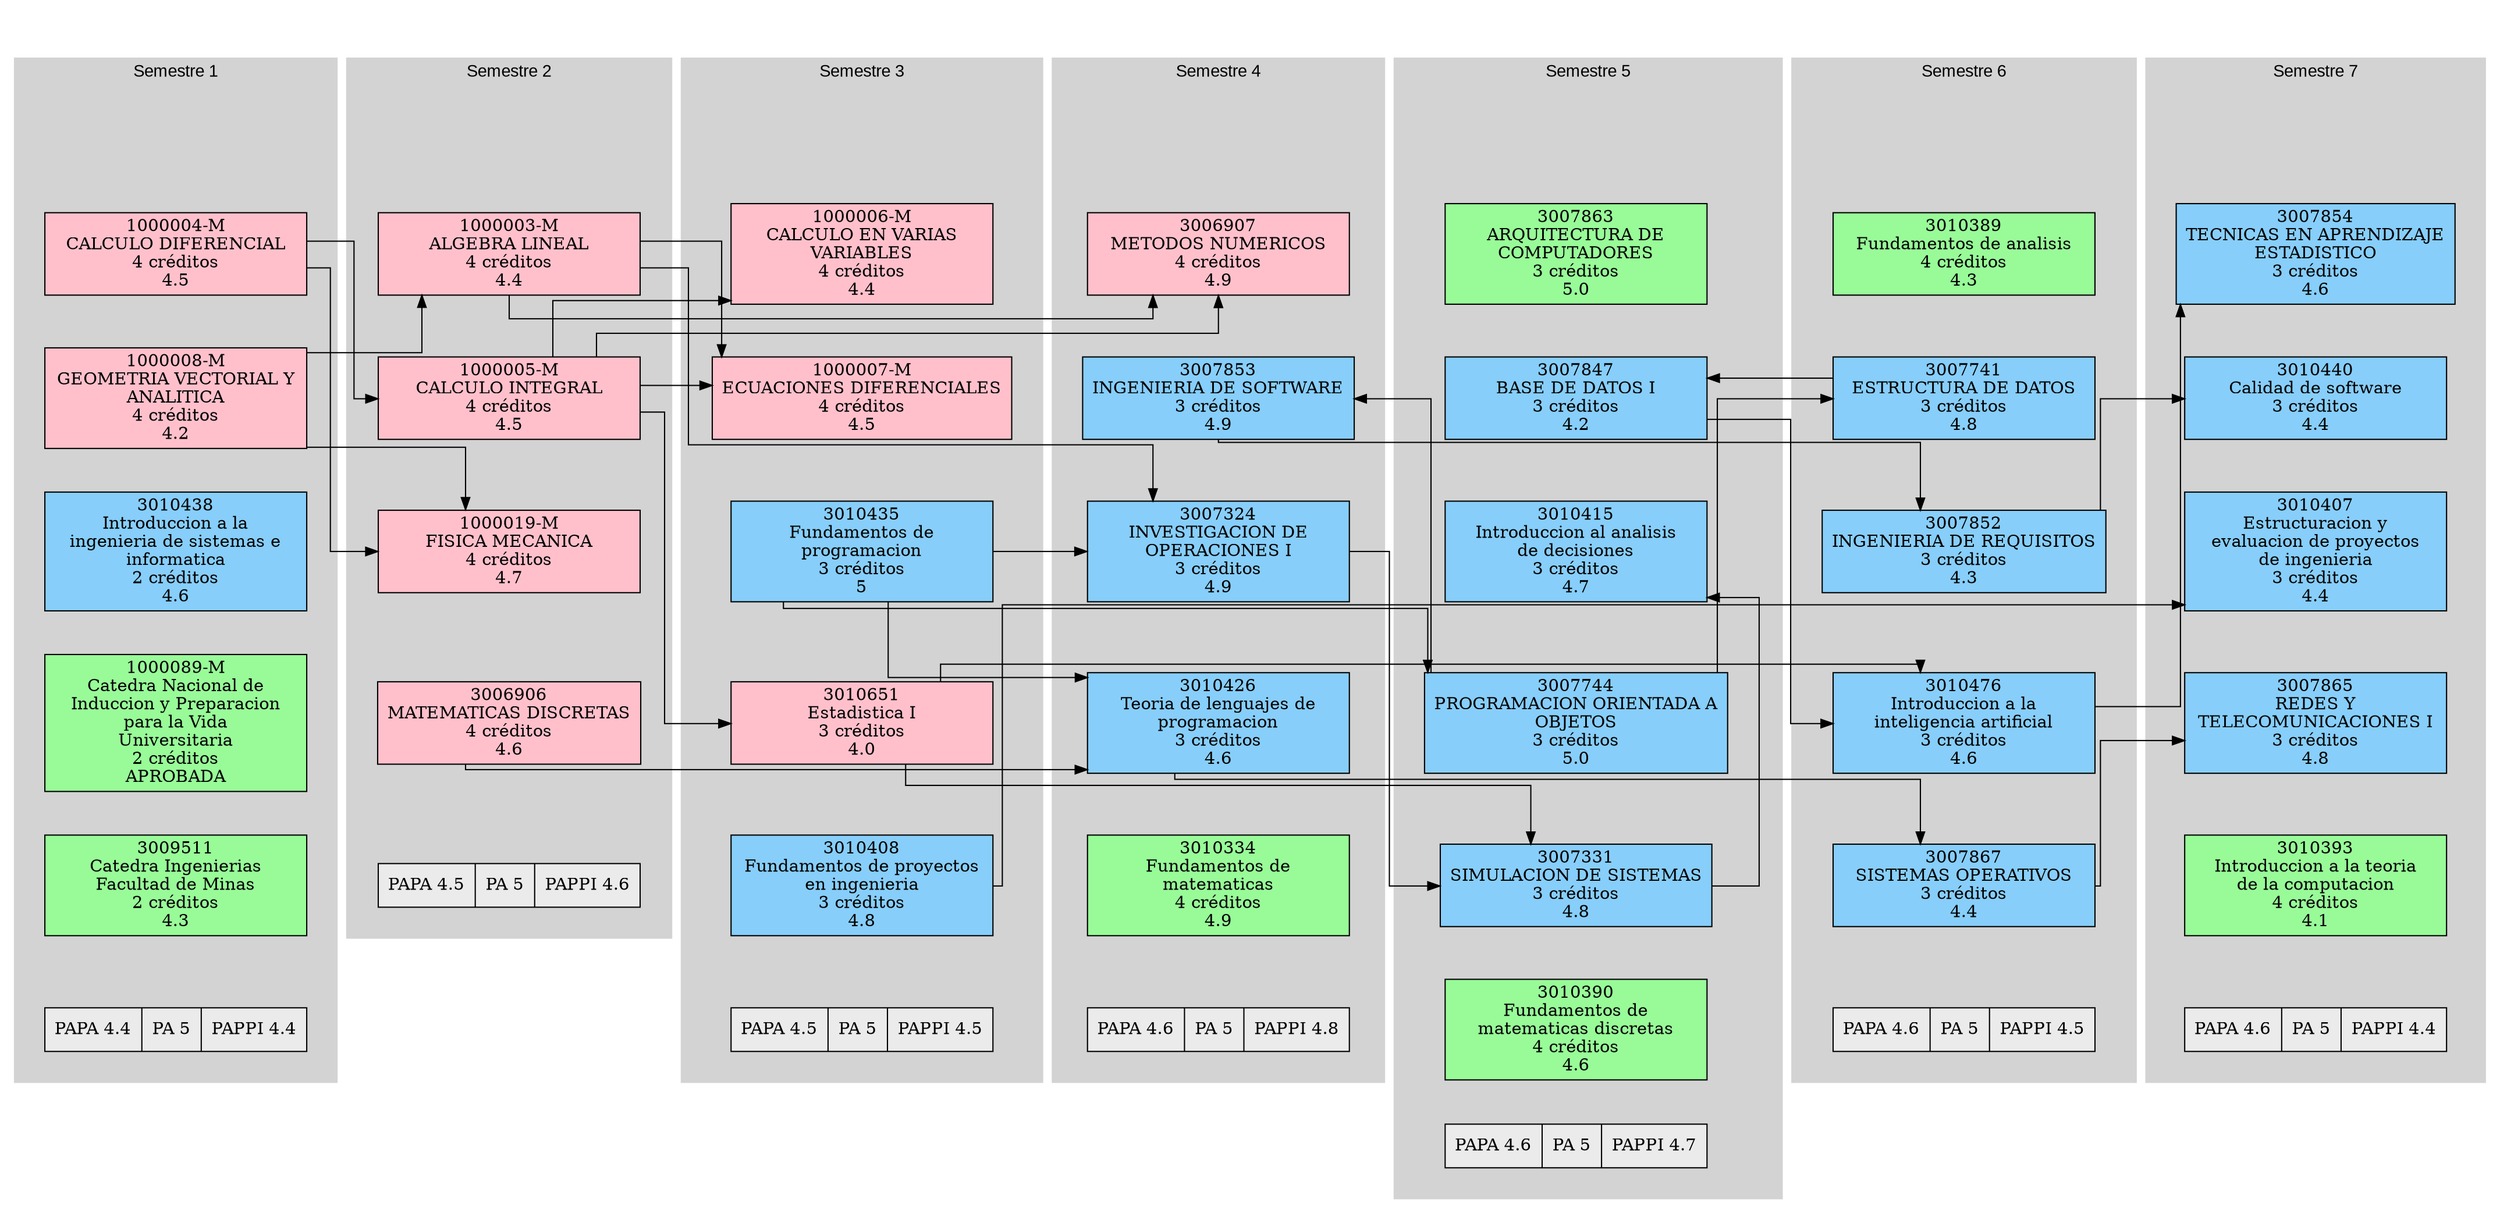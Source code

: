 // Historia academica
digraph {
	graph [compound=true splines=ortho]
	subgraph cluster_1 {
		graph [margin=25]
		node [shape=box style=filled width=3]
		color=lightgrey fontname=Arial style=filled
		label="Semestre 1"
		sem_1 [label=sem_1 style=invis]
		"1000004-M" [label="1000004-M
CALCULO DIFERENCIAL
4 créditos
4.5" color="#000000" fillcolor="#FFC0CB" group=sem1]
		sem_1 -> "1000004-M" [style=invis]
		"1000008-M" [label="1000008-M
GEOMETRIA VECTORIAL Y
ANALITICA
4 créditos
4.2" color="#000000" fillcolor="#FFC0CB" group=sem1]
		"1000004-M" -> "1000008-M" [style=invis]
		3010438 [label="3010438
Introduccion a la
ingenieria de sistemas e
informatica
2 créditos
4.6" color="#000000" fillcolor="#87CEFA" group=sem1]
		"1000008-M" -> 3010438 [style=invis]
		"1000089-M" [label="1000089-M
Catedra Nacional de
Induccion y Preparacion
para la Vida
Universitaria
2 créditos
APROBADA" color="#000000" fillcolor="#98FB98" group=sem1]
		3010438 -> "1000089-M" [style=invis]
		3009511 [label="3009511
Catedra Ingenierias
Facultad de Minas
2 créditos
4.3" color="#000000" fillcolor="#98FB98" group=sem1]
		"1000089-M" -> 3009511 [style=invis]
		"Promedio 1" [label="PAPA 4.4|PA 5|PAPPI 4.4" fillcolor="#EBEBEB" shape=record]
		3009511 -> "Promedio 1" [style=invis]
	}
	subgraph cluster_2 {
		graph [margin=25]
		node [shape=box style=filled width=3]
		color=lightgrey fontname=Arial style=filled
		label="Semestre 2"
		sem_2 [label=sem_2 style=invis]
		"1000003-M" [label="1000003-M
ALGEBRA LINEAL
4 créditos
4.4" color="#000000" fillcolor="#FFC0CB" group=sem2]
		sem_2 -> "1000003-M" [style=invis]
		"1000005-M" [label="1000005-M
CALCULO INTEGRAL
4 créditos
4.5" color="#000000" fillcolor="#FFC0CB" group=sem2]
		"1000003-M" -> "1000005-M" [style=invis]
		"1000019-M" [label="1000019-M
FISICA MECANICA
4 créditos
4.7" color="#000000" fillcolor="#FFC0CB" group=sem2]
		"1000005-M" -> "1000019-M" [style=invis]
		3006906 [label="3006906
MATEMATICAS DISCRETAS
4 créditos
4.6" color="#000000" fillcolor="#FFC0CB" group=sem2]
		"1000019-M" -> 3006906 [style=invis]
		"Promedio 2" [label="PAPA 4.5|PA 5|PAPPI 4.6" fillcolor="#EBEBEB" shape=record]
		3006906 -> "Promedio 2" [style=invis]
	}
	subgraph cluster_3 {
		graph [margin=25]
		node [shape=box style=filled width=3]
		color=lightgrey fontname=Arial style=filled
		label="Semestre 3"
		sem_3 [label=sem_3 style=invis]
		"1000006-M" [label="1000006-M
CALCULO EN VARIAS
VARIABLES
4 créditos
4.4" color="#000000" fillcolor="#FFC0CB" group=sem3]
		sem_3 -> "1000006-M" [style=invis]
		"1000007-M" [label="1000007-M
ECUACIONES DIFERENCIALES
4 créditos
4.5" color="#000000" fillcolor="#FFC0CB" group=sem3]
		"1000006-M" -> "1000007-M" [style=invis]
		3010435 [label="3010435
Fundamentos de
programacion
3 créditos
5" color="#000000" fillcolor="#87CEFA" group=sem3]
		"1000007-M" -> 3010435 [style=invis]
		3010651 [label="3010651
Estadistica I
3 créditos
4.0" color="#000000" fillcolor="#FFC0CB" group=sem3]
		3010435 -> 3010651 [style=invis]
		3010408 [label="3010408
Fundamentos de proyectos
en ingenieria
3 créditos
4.8" color="#000000" fillcolor="#87CEFA" group=sem3]
		3010651 -> 3010408 [style=invis]
		"Promedio 3" [label="PAPA 4.5|PA 5|PAPPI 4.5" fillcolor="#EBEBEB" shape=record]
		3010408 -> "Promedio 3" [style=invis]
	}
	subgraph cluster_4 {
		graph [margin=25]
		node [shape=box style=filled width=3]
		color=lightgrey fontname=Arial style=filled
		label="Semestre 4"
		sem_4 [label=sem_4 style=invis]
		3006907 [label="3006907
METODOS NUMERICOS
4 créditos
4.9" color="#000000" fillcolor="#FFC0CB" group=sem4]
		sem_4 -> 3006907 [style=invis]
		3007853 [label="3007853
INGENIERIA DE SOFTWARE
3 créditos
4.9" color="#000000" fillcolor="#87CEFA" group=sem4]
		3006907 -> 3007853 [style=invis]
		3007324 [label="3007324
INVESTIGACION DE
OPERACIONES I
3 créditos
4.9" color="#000000" fillcolor="#87CEFA" group=sem4]
		3007853 -> 3007324 [style=invis]
		3010426 [label="3010426
Teoria de lenguajes de
programacion
3 créditos
4.6" color="#000000" fillcolor="#87CEFA" group=sem4]
		3007324 -> 3010426 [style=invis]
		3010334 [label="3010334
Fundamentos de
matematicas
4 créditos
4.9" color="#000000" fillcolor="#98FB98" group=sem4]
		3010426 -> 3010334 [style=invis]
		"Promedio 4" [label="PAPA 4.6|PA 5|PAPPI 4.8" fillcolor="#EBEBEB" shape=record]
		3010334 -> "Promedio 4" [style=invis]
	}
	subgraph cluster_5 {
		graph [margin=25]
		node [shape=box style=filled width=3]
		color=lightgrey fontname=Arial style=filled
		label="Semestre 5"
		sem_5 [label=sem_5 style=invis]
		3007863 [label="3007863
ARQUITECTURA DE
COMPUTADORES
3 créditos
5.0" color="#000000" fillcolor="#98FB98" group=sem5]
		sem_5 -> 3007863 [style=invis]
		3007847 [label="3007847
BASE DE DATOS I
3 créditos
4.2" color="#000000" fillcolor="#87CEFA" group=sem5]
		3007863 -> 3007847 [style=invis]
		3010415 [label="3010415
Introduccion al analisis
de decisiones
3 créditos
4.7" color="#000000" fillcolor="#87CEFA" group=sem5]
		3007847 -> 3010415 [style=invis]
		3007744 [label="3007744
PROGRAMACION ORIENTADA A
OBJETOS
3 créditos
5.0" color="#000000" fillcolor="#87CEFA" group=sem5]
		3010415 -> 3007744 [style=invis]
		3007331 [label="3007331
SIMULACION DE SISTEMAS
3 créditos
4.8" color="#000000" fillcolor="#87CEFA" group=sem5]
		3007744 -> 3007331 [style=invis]
		3010390 [label="3010390
Fundamentos de
matematicas discretas
4 créditos
4.6" color="#000000" fillcolor="#98FB98" group=sem5]
		3007331 -> 3010390 [style=invis]
		"Promedio 5" [label="PAPA 4.6|PA 5|PAPPI 4.7" fillcolor="#EBEBEB" shape=record]
		3010390 -> "Promedio 5" [style=invis]
	}
	subgraph cluster_6 {
		graph [margin=25]
		node [shape=box style=filled width=3]
		color=lightgrey fontname=Arial style=filled
		label="Semestre 6"
		sem_6 [label=sem_6 style=invis]
		3010389 [label="3010389
Fundamentos de analisis
4 créditos
4.3" color="#000000" fillcolor="#98FB98" group=sem6]
		sem_6 -> 3010389 [style=invis]
		3007741 [label="3007741
ESTRUCTURA DE DATOS
3 créditos
4.8" color="#000000" fillcolor="#87CEFA" group=sem6]
		3010389 -> 3007741 [style=invis]
		3007852 [label="3007852
INGENIERIA DE REQUISITOS
3 créditos
4.3" color="#000000" fillcolor="#87CEFA" group=sem6]
		3007741 -> 3007852 [style=invis]
		3010476 [label="3010476
Introduccion a la
inteligencia artificial
3 créditos
4.6" color="#000000" fillcolor="#87CEFA" group=sem6]
		3007852 -> 3010476 [style=invis]
		3007867 [label="3007867
SISTEMAS OPERATIVOS
3 créditos
4.4" color="#000000" fillcolor="#87CEFA" group=sem6]
		3010476 -> 3007867 [style=invis]
		"Promedio 6" [label="PAPA 4.6|PA 5|PAPPI 4.5" fillcolor="#EBEBEB" shape=record]
		3007867 -> "Promedio 6" [style=invis]
	}
	subgraph cluster_7 {
		graph [margin=25]
		node [shape=box style=filled width=3]
		color=lightgrey fontname=Arial style=filled
		label="Semestre 7"
		sem_7 [label=sem_7 style=invis]
		3007854 [label="3007854
TECNICAS EN APRENDIZAJE
ESTADISTICO
3 créditos
4.6" color="#000000" fillcolor="#87CEFA" group=sem7]
		sem_7 -> 3007854 [style=invis]
		3010440 [label="3010440
Calidad de software
3 créditos
4.4" color="#000000" fillcolor="#87CEFA" group=sem7]
		3007854 -> 3010440 [style=invis]
		3010407 [label="3010407
Estructuracion y
evaluacion de proyectos
de ingenieria
3 créditos
4.4" color="#000000" fillcolor="#87CEFA" group=sem7]
		3010440 -> 3010407 [style=invis]
		3007865 [label="3007865
REDES Y
TELECOMUNICACIONES I
3 créditos
4.8" color="#000000" fillcolor="#87CEFA" group=sem7]
		3010407 -> 3007865 [style=invis]
		3010393 [label="3010393
Introduccion a la teoria
de la computacion
4 créditos
4.1" color="#000000" fillcolor="#98FB98" group=sem7]
		3007865 -> 3010393 [style=invis]
		"Promedio 7" [label="PAPA 4.6|PA 5|PAPPI 4.4" fillcolor="#EBEBEB" shape=record]
		3010393 -> "Promedio 7" [style=invis]
	}
	"1000008-M" -> "1000003-M" [constraint=false]
	"1000004-M" -> "1000005-M" [constraint=false]
	"1000004-M" -> "1000019-M" [constraint=false]
	"1000008-M" -> "1000019-M" [constraint=false]
	"1000005-M" -> "1000006-M" [constraint=false]
	"1000003-M" -> "1000007-M" [constraint=false]
	"1000005-M" -> "1000007-M" [constraint=false]
	"1000005-M" -> 3010651 [constraint=false]
	"1000003-M" -> 3006907 [constraint=false]
	"1000005-M" -> 3006907 [constraint=false]
	3007744 -> 3007853 [constraint=false]
	"1000003-M" -> 3007324 [constraint=false]
	3010435 -> 3007324 [constraint=false]
	3010435 -> 3010426 [constraint=false]
	3006906 -> 3010426 [constraint=false]
	3007741 -> 3007847 [constraint=false]
	3007331 -> 3010415 [constraint=false]
	3010435 -> 3007744 [constraint=false]
	3007324 -> 3007331 [constraint=false]
	3010651 -> 3007331 [constraint=false]
	3007744 -> 3007741 [constraint=false]
	3007853 -> 3007852 [constraint=false]
	3010651 -> 3010476 [constraint=false]
	3007847 -> 3010476 [constraint=false]
	3010426 -> 3007867 [constraint=false]
	3010476 -> 3007854 [constraint=false]
	3007852 -> 3010440 [constraint=false]
	3010408 -> 3010407 [constraint=false]
	3007867 -> 3007865 [constraint=false]
	start -> sem_1 [lhead=cluster_1 style=invis]
	start -> sem_2 [lhead=cluster_2 style=invis]
	start -> sem_3 [lhead=cluster_3 style=invis]
	start -> sem_4 [lhead=cluster_4 style=invis]
	start -> sem_5 [lhead=cluster_5 style=invis]
	start -> sem_6 [lhead=cluster_6 style=invis]
	start -> sem_7 [lhead=cluster_7 style=invis]
	start [shape=Mdiamond style=invis]
}
